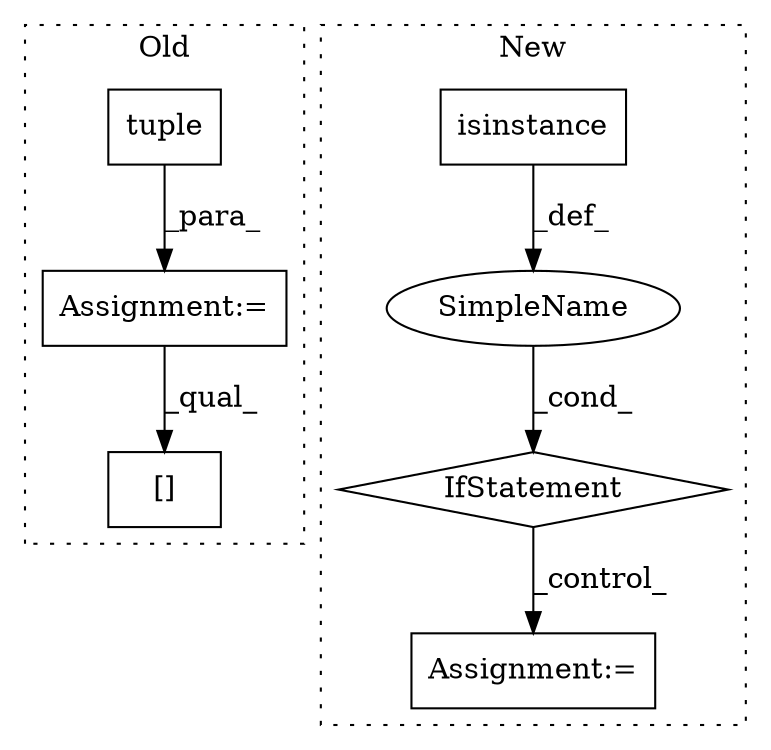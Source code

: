 digraph G {
subgraph cluster0 {
1 [label="tuple" a="32" s="3351,3368" l="6,1" shape="box"];
6 [label="Assignment:=" a="7" s="3344" l="1" shape="box"];
7 [label="[]" a="2" s="3933,3947" l="13,1" shape="box"];
label = "Old";
style="dotted";
}
subgraph cluster1 {
2 [label="isinstance" a="32" s="6202,6230" l="11,1" shape="box"];
3 [label="IfStatement" a="25" s="6198,6231" l="4,2" shape="diamond"];
4 [label="Assignment:=" a="7" s="6262" l="1" shape="box"];
5 [label="SimpleName" a="42" s="" l="" shape="ellipse"];
label = "New";
style="dotted";
}
1 -> 6 [label="_para_"];
2 -> 5 [label="_def_"];
3 -> 4 [label="_control_"];
5 -> 3 [label="_cond_"];
6 -> 7 [label="_qual_"];
}